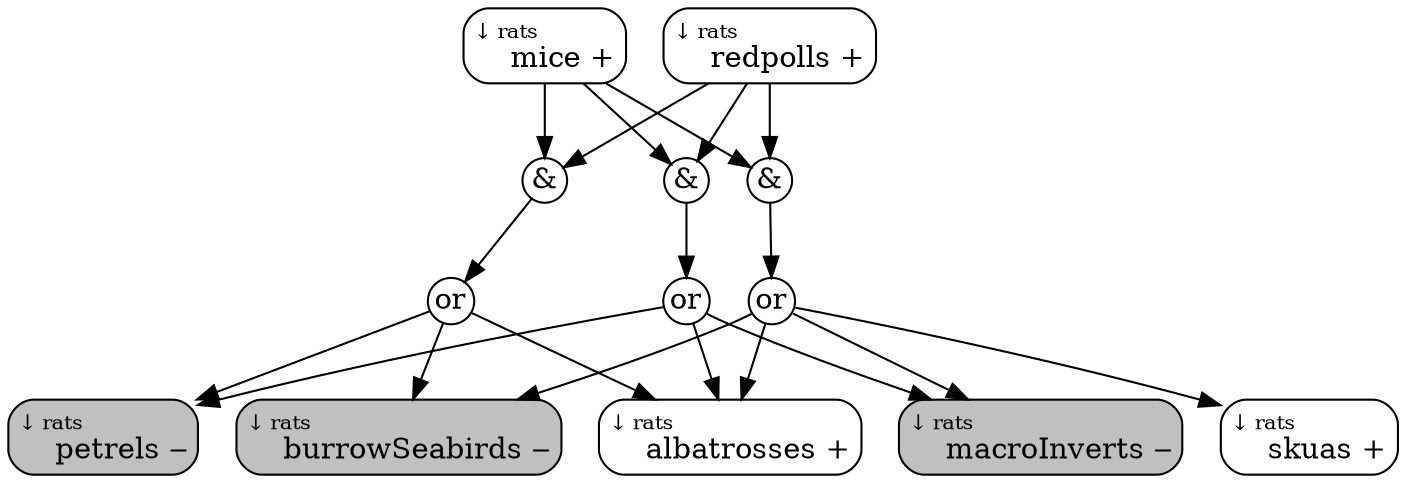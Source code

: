digraph {

	node[style="rounded,filled", width=0, margin=0];


	posrats_mice [shape = box;fillcolor = white;label = < <font point-size="10">&darr; rats</font><br align="left"/> &nbsp; &nbsp; mice + >;];
	and1 [shape = circle;fillcolor = white;label = "&";];
	posrats_redpolls [shape = box;fillcolor = white;label = < <font point-size="10">&darr; rats</font><br align="left"/> &nbsp; &nbsp; redpolls + >;];
	or1 [shape = circle;fillcolor = white;label = or;];
	negrats_petrels [shape = box;fillcolor = gray;label = < <font point-size="10">&darr; rats</font><br align="left"/> &nbsp; &nbsp; petrels &#8210; >;];
	negrats_macroInverts [shape = box;fillcolor = gray;label = < <font point-size="10">&darr; rats</font><br align="left"/> &nbsp; &nbsp; macroInverts &#8210; >;];
	posrats_albatrosses [shape = box;fillcolor = white;label = < <font point-size="10">&darr; rats</font><br align="left"/> &nbsp; &nbsp; albatrosses + >;];
	and2 [shape = circle;fillcolor = white;label = "&";];
	or2 [shape = circle;fillcolor = white;label = or;];
	negrats_burrowSeabirds [shape = box;fillcolor = gray;label = < <font point-size="10">&darr; rats</font><br align="left"/> &nbsp; &nbsp; burrowSeabirds &#8210; >;];
	and3 [shape = circle;fillcolor = white;label = "&";];
	or3 [shape = circle;fillcolor = white;label = or;];
	posrats_skuas [shape = box;fillcolor = white;label = < <font point-size="10">&darr; rats</font><br align="left"/> &nbsp; &nbsp; skuas + >;];

posrats_mice->and1;
posrats_mice->and2;
posrats_mice->and3;
and1->or1;
posrats_redpolls->and1;
posrats_redpolls->and2;
posrats_redpolls->and3;
or1->negrats_petrels;
or1->negrats_macroInverts;
or1->posrats_albatrosses;
and2->or2;
or2->negrats_petrels;
or2->negrats_burrowSeabirds;
or2->posrats_albatrosses;
and3->or3;
or3->negrats_burrowSeabirds;
or3->negrats_macroInverts;
or3->posrats_albatrosses;
or3->posrats_skuas;

}
